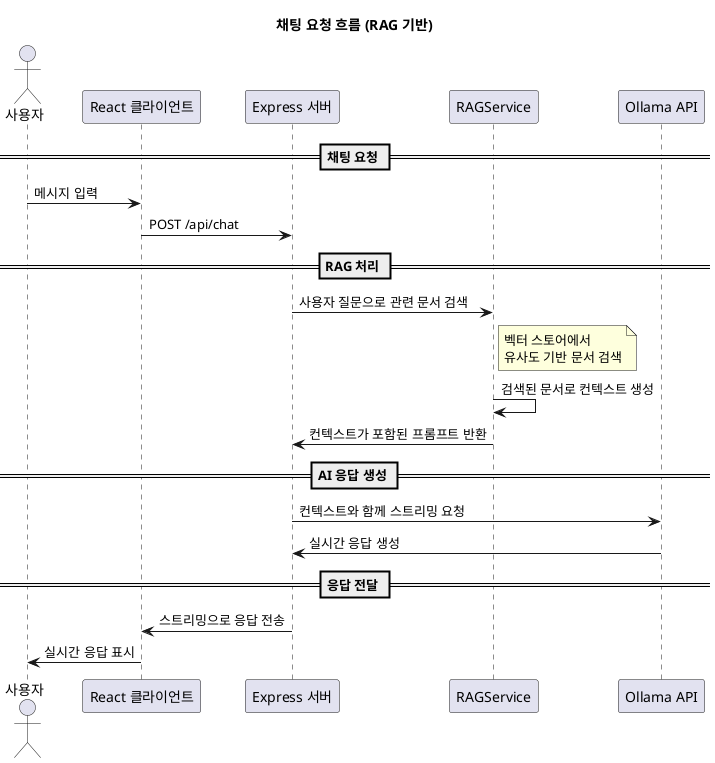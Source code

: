 @startuml ChatRequestFlow

title 채팅 요청 흐름 (RAG 기반)

actor "사용자" as User
participant "React 클라이언트" as Client
participant "Express 서버" as Server
participant "RAGService" as RAG
participant "Ollama API" as Ollama

== 채팅 요청 ==
User -> Client: 메시지 입력
Client -> Server: POST /api/chat

== RAG 처리 ==
Server -> RAG: 사용자 질문으로 관련 문서 검색
note right of RAG: 벡터 스토어에서\n유사도 기반 문서 검색

RAG -> RAG: 검색된 문서로 컨텍스트 생성
RAG -> Server: 컨텍스트가 포함된 프롬프트 반환

== AI 응답 생성 ==
Server -> Ollama: 컨텍스트와 함께 스트리밍 요청
Ollama -> Server: 실시간 응답 생성

== 응답 전달 ==
Server -> Client: 스트리밍으로 응답 전송
Client -> User: 실시간 응답 표시

@enduml